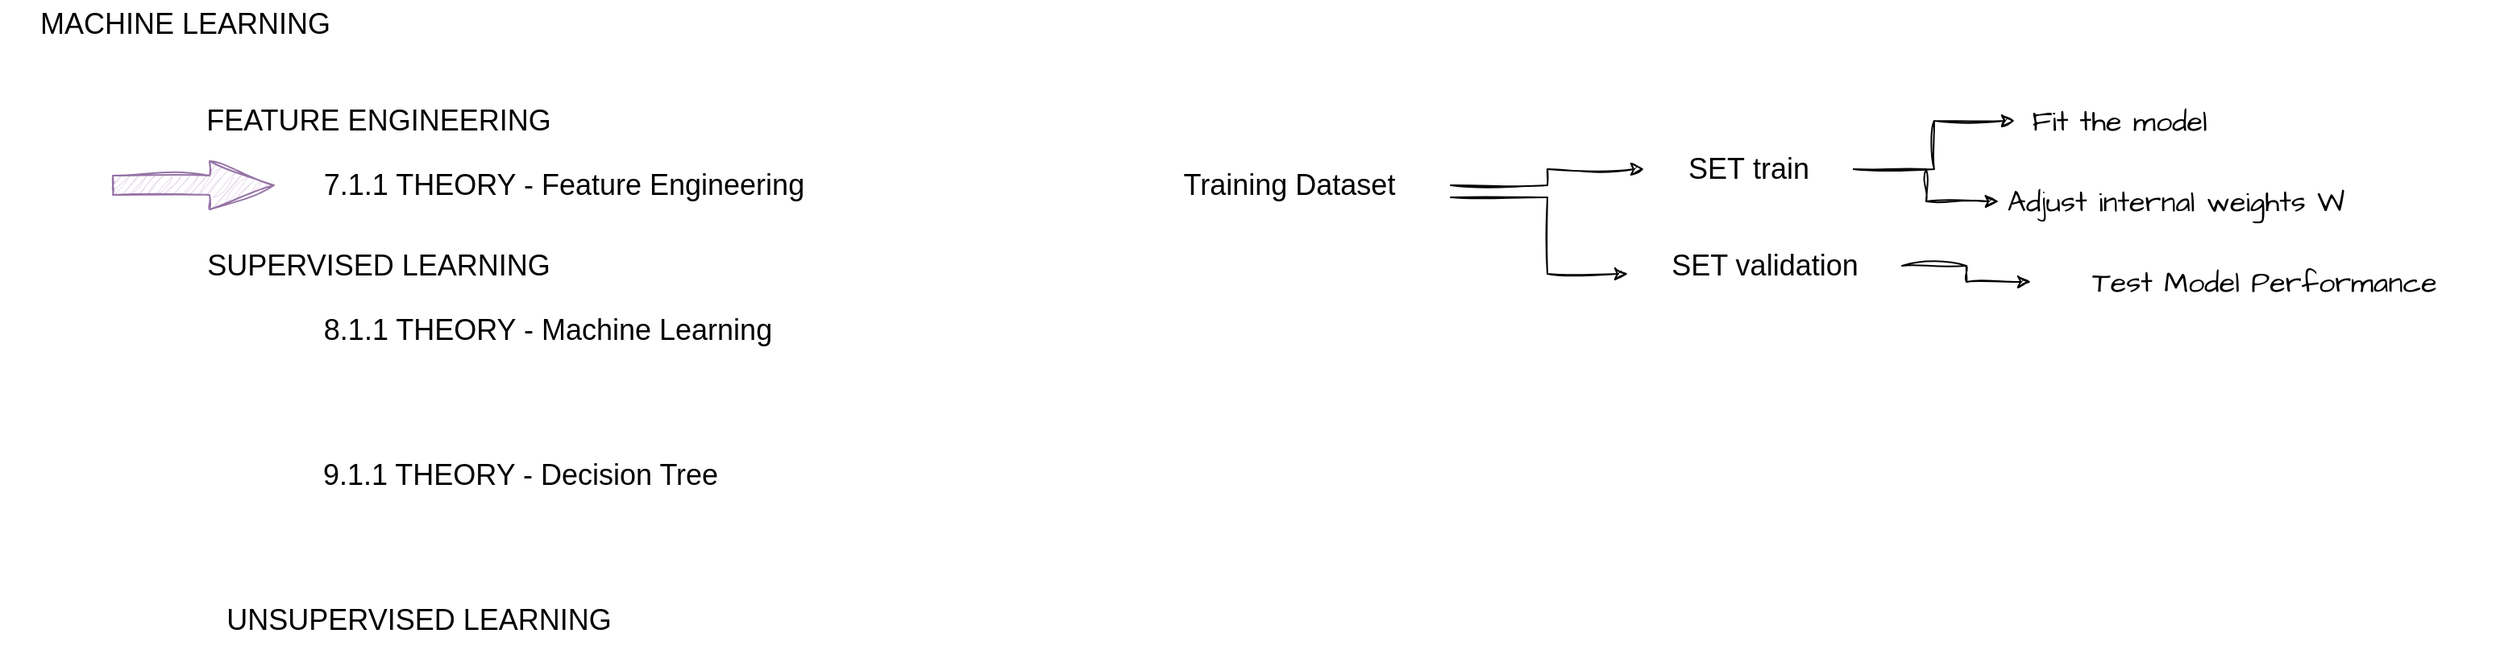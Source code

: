 <mxfile version="24.2.0" type="github">
  <diagram name="Page-1" id="KfEPyKVl0j1n_NlU6tk2">
    <mxGraphModel dx="1256" dy="542" grid="1" gridSize="10" guides="1" tooltips="1" connect="1" arrows="1" fold="1" page="1" pageScale="1" pageWidth="8000" pageHeight="8000" math="0" shadow="0">
      <root>
        <mxCell id="0" />
        <mxCell id="1" parent="0" />
        <mxCell id="SC-AivmIQPbEWyJSUugJ-6" value="&lt;font face=&quot;Helvetica&quot; style=&quot;font-size: 18px;&quot;&gt;MACHINE LEARNING&lt;/font&gt;" style="text;html=1;align=center;verticalAlign=middle;whiteSpace=wrap;rounded=0;fontFamily=Architects Daughter;fontSource=https%3A%2F%2Ffonts.googleapis.com%2Fcss%3Ffamily%3DArchitects%2BDaughter;" vertex="1" parent="1">
          <mxGeometry x="20" y="10" width="230" height="30" as="geometry" />
        </mxCell>
        <mxCell id="SC-AivmIQPbEWyJSUugJ-7" value="&lt;font face=&quot;Helvetica&quot; style=&quot;font-size: 18px;&quot;&gt;SUPERVISED LEARNING&lt;/font&gt;" style="text;html=1;align=center;verticalAlign=middle;whiteSpace=wrap;rounded=0;fontFamily=Architects Daughter;fontSource=https%3A%2F%2Ffonts.googleapis.com%2Fcss%3Ffamily%3DArchitects%2BDaughter;" vertex="1" parent="1">
          <mxGeometry x="140" y="160" width="230" height="30" as="geometry" />
        </mxCell>
        <mxCell id="SC-AivmIQPbEWyJSUugJ-8" value="&lt;font face=&quot;Helvetica&quot; style=&quot;font-size: 18px;&quot;&gt;UNSUPERVISED LEARNING&lt;/font&gt;" style="text;html=1;align=center;verticalAlign=middle;whiteSpace=wrap;rounded=0;fontFamily=Architects Daughter;fontSource=https%3A%2F%2Ffonts.googleapis.com%2Fcss%3Ffamily%3DArchitects%2BDaughter;" vertex="1" parent="1">
          <mxGeometry x="140" y="380" width="280" height="30" as="geometry" />
        </mxCell>
        <mxCell id="SC-AivmIQPbEWyJSUugJ-9" value="&lt;font face=&quot;Helvetica&quot; style=&quot;font-size: 18px;&quot;&gt;FEATURE ENGINEERING&lt;br&gt;&lt;/font&gt;" style="text;html=1;align=center;verticalAlign=middle;whiteSpace=wrap;rounded=0;fontFamily=Architects Daughter;fontSource=https%3A%2F%2Ffonts.googleapis.com%2Fcss%3Ffamily%3DArchitects%2BDaughter;" vertex="1" parent="1">
          <mxGeometry x="140" y="70" width="230" height="30" as="geometry" />
        </mxCell>
        <mxCell id="SC-AivmIQPbEWyJSUugJ-10" value="&lt;font face=&quot;Helvetica&quot; style=&quot;font-size: 18px;&quot;&gt;8.1.1 THEORY - Machine Learning&lt;br&gt;&lt;/font&gt;" style="text;html=1;align=center;verticalAlign=middle;whiteSpace=wrap;rounded=0;fontFamily=Architects Daughter;fontSource=https%3A%2F%2Ffonts.googleapis.com%2Fcss%3Ffamily%3DArchitects%2BDaughter;" vertex="1" parent="1">
          <mxGeometry x="200" y="200" width="320" height="30" as="geometry" />
        </mxCell>
        <mxCell id="SC-AivmIQPbEWyJSUugJ-12" value="&lt;font face=&quot;Helvetica&quot; style=&quot;font-size: 18px;&quot;&gt;7.1.1 THEORY - Feature Engineering&lt;br&gt;&lt;/font&gt;" style="text;html=1;align=center;verticalAlign=middle;whiteSpace=wrap;rounded=0;fontFamily=Architects Daughter;fontSource=https%3A%2F%2Ffonts.googleapis.com%2Fcss%3Ffamily%3DArchitects%2BDaughter;" vertex="1" parent="1">
          <mxGeometry x="210" y="110" width="320" height="30" as="geometry" />
        </mxCell>
        <mxCell id="SC-AivmIQPbEWyJSUugJ-35" value="&lt;font face=&quot;Helvetica&quot; style=&quot;font-size: 18px;&quot;&gt;9.1.1 THEORY - Decision Tree&lt;br&gt;&lt;/font&gt;" style="text;html=1;align=center;verticalAlign=middle;whiteSpace=wrap;rounded=0;fontFamily=Architects Daughter;fontSource=https%3A%2F%2Ffonts.googleapis.com%2Fcss%3Ffamily%3DArchitects%2BDaughter;" vertex="1" parent="1">
          <mxGeometry x="183" y="290" width="320" height="30" as="geometry" />
        </mxCell>
        <mxCell id="SC-AivmIQPbEWyJSUugJ-36" value="" style="html=1;shadow=0;dashed=0;align=center;verticalAlign=middle;shape=mxgraph.arrows2.arrow;dy=0.6;dx=40;notch=0;sketch=1;hachureGap=4;jiggle=2;curveFitting=1;fontFamily=Architects Daughter;fontSource=https%3A%2F%2Ffonts.googleapis.com%2Fcss%3Ffamily%3DArchitects%2BDaughter;fillColor=#e1d5e7;strokeColor=#9673a6;" vertex="1" parent="1">
          <mxGeometry x="90" y="110" width="100" height="30" as="geometry" />
        </mxCell>
        <mxCell id="SC-AivmIQPbEWyJSUugJ-45" style="edgeStyle=orthogonalEdgeStyle;rounded=0;sketch=1;hachureGap=4;jiggle=2;curveFitting=1;orthogonalLoop=1;jettySize=auto;html=1;entryX=0;entryY=0.5;entryDx=0;entryDy=0;fontFamily=Architects Daughter;fontSource=https%3A%2F%2Ffonts.googleapis.com%2Fcss%3Ffamily%3DArchitects%2BDaughter;" edge="1" parent="1" source="SC-AivmIQPbEWyJSUugJ-37" target="SC-AivmIQPbEWyJSUugJ-43">
          <mxGeometry relative="1" as="geometry" />
        </mxCell>
        <mxCell id="SC-AivmIQPbEWyJSUugJ-46" style="edgeStyle=orthogonalEdgeStyle;rounded=0;sketch=1;hachureGap=4;jiggle=2;curveFitting=1;orthogonalLoop=1;jettySize=auto;html=1;entryX=0;entryY=0.5;entryDx=0;entryDy=0;fontFamily=Architects Daughter;fontSource=https%3A%2F%2Ffonts.googleapis.com%2Fcss%3Ffamily%3DArchitects%2BDaughter;" edge="1" parent="1" source="SC-AivmIQPbEWyJSUugJ-37" target="SC-AivmIQPbEWyJSUugJ-44">
          <mxGeometry relative="1" as="geometry" />
        </mxCell>
        <mxCell id="SC-AivmIQPbEWyJSUugJ-37" value="&lt;font face=&quot;Helvetica&quot; style=&quot;font-size: 18px;&quot;&gt;SET&amp;nbsp;&lt;/font&gt;&lt;span style=&quot;font-size: 18px; font-family: Helvetica; background-color: initial;&quot;&gt;train&lt;/span&gt;" style="text;html=1;align=center;verticalAlign=middle;whiteSpace=wrap;rounded=0;fontFamily=Architects Daughter;fontSource=https%3A%2F%2Ffonts.googleapis.com%2Fcss%3Ffamily%3DArchitects%2BDaughter;" vertex="1" parent="1">
          <mxGeometry x="1040" y="100" width="130" height="30" as="geometry" />
        </mxCell>
        <mxCell id="SC-AivmIQPbEWyJSUugJ-48" style="edgeStyle=orthogonalEdgeStyle;rounded=0;sketch=1;hachureGap=4;jiggle=2;curveFitting=1;orthogonalLoop=1;jettySize=auto;html=1;fontFamily=Architects Daughter;fontSource=https%3A%2F%2Ffonts.googleapis.com%2Fcss%3Ffamily%3DArchitects%2BDaughter;" edge="1" parent="1" source="SC-AivmIQPbEWyJSUugJ-38" target="SC-AivmIQPbEWyJSUugJ-47">
          <mxGeometry relative="1" as="geometry" />
        </mxCell>
        <mxCell id="SC-AivmIQPbEWyJSUugJ-38" value="&lt;font face=&quot;Helvetica&quot; style=&quot;font-size: 18px;&quot;&gt;SET validation&lt;br&gt;&lt;/font&gt;" style="text;html=1;align=center;verticalAlign=middle;whiteSpace=wrap;rounded=0;fontFamily=Architects Daughter;fontSource=https%3A%2F%2Ffonts.googleapis.com%2Fcss%3Ffamily%3DArchitects%2BDaughter;" vertex="1" parent="1">
          <mxGeometry x="1030" y="160" width="170" height="30" as="geometry" />
        </mxCell>
        <mxCell id="SC-AivmIQPbEWyJSUugJ-41" style="edgeStyle=orthogonalEdgeStyle;rounded=0;sketch=1;hachureGap=4;jiggle=2;curveFitting=1;orthogonalLoop=1;jettySize=auto;html=1;entryX=0;entryY=0.5;entryDx=0;entryDy=0;fontFamily=Architects Daughter;fontSource=https%3A%2F%2Ffonts.googleapis.com%2Fcss%3Ffamily%3DArchitects%2BDaughter;" edge="1" parent="1" source="SC-AivmIQPbEWyJSUugJ-39" target="SC-AivmIQPbEWyJSUugJ-37">
          <mxGeometry relative="1" as="geometry" />
        </mxCell>
        <mxCell id="SC-AivmIQPbEWyJSUugJ-42" style="edgeStyle=orthogonalEdgeStyle;rounded=0;sketch=1;hachureGap=4;jiggle=2;curveFitting=1;orthogonalLoop=1;jettySize=auto;html=1;fontFamily=Architects Daughter;fontSource=https%3A%2F%2Ffonts.googleapis.com%2Fcss%3Ffamily%3DArchitects%2BDaughter;exitX=1;exitY=0.75;exitDx=0;exitDy=0;" edge="1" parent="1" source="SC-AivmIQPbEWyJSUugJ-39" target="SC-AivmIQPbEWyJSUugJ-38">
          <mxGeometry relative="1" as="geometry">
            <Array as="points">
              <mxPoint x="980" y="132" />
              <mxPoint x="980" y="180" />
            </Array>
          </mxGeometry>
        </mxCell>
        <mxCell id="SC-AivmIQPbEWyJSUugJ-39" value="&lt;font face=&quot;Helvetica&quot; style=&quot;font-size: 18px;&quot;&gt;Training Dataset&lt;br&gt;&lt;/font&gt;" style="text;html=1;align=center;verticalAlign=middle;whiteSpace=wrap;rounded=0;fontFamily=Architects Daughter;fontSource=https%3A%2F%2Ffonts.googleapis.com%2Fcss%3Ffamily%3DArchitects%2BDaughter;" vertex="1" parent="1">
          <mxGeometry x="720" y="110" width="200" height="30" as="geometry" />
        </mxCell>
        <mxCell id="SC-AivmIQPbEWyJSUugJ-43" value="&lt;font style=&quot;font-size: 18px;&quot;&gt;Fit the model&lt;/font&gt;" style="text;html=1;align=center;verticalAlign=middle;whiteSpace=wrap;rounded=0;fontFamily=Architects Daughter;fontSource=https%3A%2F%2Ffonts.googleapis.com%2Fcss%3Ffamily%3DArchitects%2BDaughter;" vertex="1" parent="1">
          <mxGeometry x="1270" y="70" width="130" height="30" as="geometry" />
        </mxCell>
        <mxCell id="SC-AivmIQPbEWyJSUugJ-44" value="&lt;font style=&quot;font-size: 18px;&quot;&gt;Adjust internal weights W&lt;/font&gt;" style="text;html=1;align=center;verticalAlign=middle;whiteSpace=wrap;rounded=0;fontFamily=Architects Daughter;fontSource=https%3A%2F%2Ffonts.googleapis.com%2Fcss%3Ffamily%3DArchitects%2BDaughter;" vertex="1" parent="1">
          <mxGeometry x="1260" y="120" width="220" height="30" as="geometry" />
        </mxCell>
        <mxCell id="SC-AivmIQPbEWyJSUugJ-47" value="&lt;font style=&quot;font-size: 18px;&quot;&gt;Test Model Performance&lt;/font&gt;" style="text;html=1;align=center;verticalAlign=middle;whiteSpace=wrap;rounded=0;fontFamily=Architects Daughter;fontSource=https%3A%2F%2Ffonts.googleapis.com%2Fcss%3Ffamily%3DArchitects%2BDaughter;" vertex="1" parent="1">
          <mxGeometry x="1280" y="170" width="290" height="30" as="geometry" />
        </mxCell>
      </root>
    </mxGraphModel>
  </diagram>
</mxfile>
